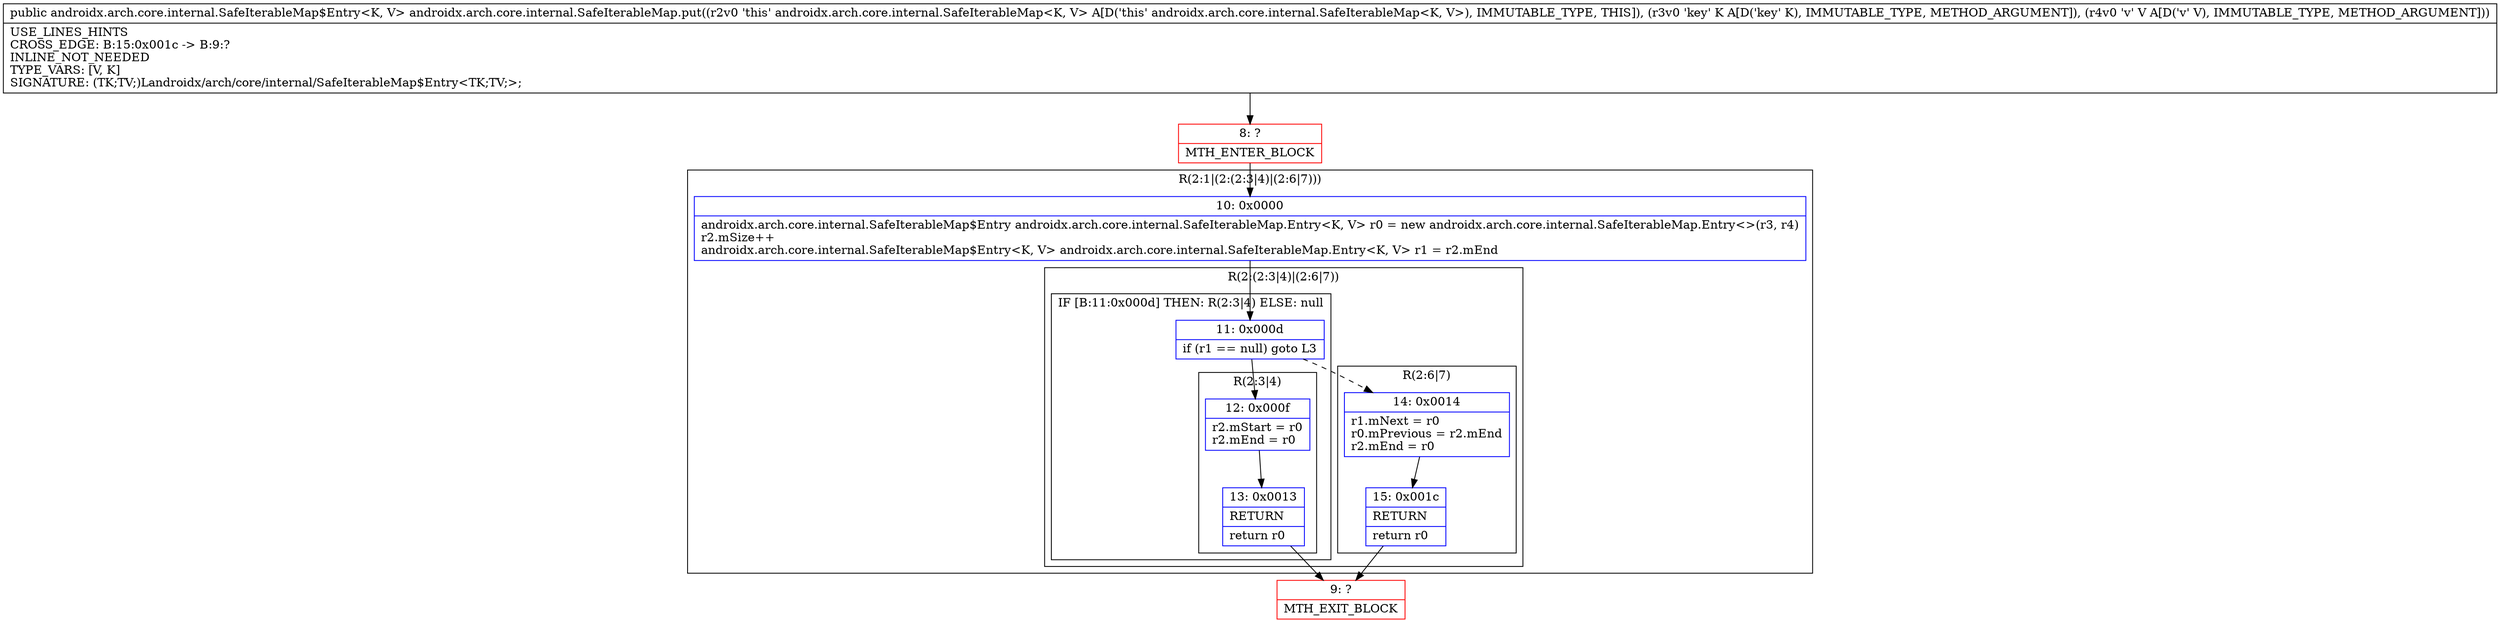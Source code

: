 digraph "CFG forandroidx.arch.core.internal.SafeIterableMap.put(Ljava\/lang\/Object;Ljava\/lang\/Object;)Landroidx\/arch\/core\/internal\/SafeIterableMap$Entry;" {
subgraph cluster_Region_208636139 {
label = "R(2:1|(2:(2:3|4)|(2:6|7)))";
node [shape=record,color=blue];
Node_10 [shape=record,label="{10\:\ 0x0000|androidx.arch.core.internal.SafeIterableMap$Entry androidx.arch.core.internal.SafeIterableMap.Entry\<K, V\> r0 = new androidx.arch.core.internal.SafeIterableMap.Entry\<\>(r3, r4)\lr2.mSize++\landroidx.arch.core.internal.SafeIterableMap$Entry\<K, V\> androidx.arch.core.internal.SafeIterableMap.Entry\<K, V\> r1 = r2.mEnd\l}"];
subgraph cluster_Region_1742352016 {
label = "R(2:(2:3|4)|(2:6|7))";
node [shape=record,color=blue];
subgraph cluster_IfRegion_1478524278 {
label = "IF [B:11:0x000d] THEN: R(2:3|4) ELSE: null";
node [shape=record,color=blue];
Node_11 [shape=record,label="{11\:\ 0x000d|if (r1 == null) goto L3\l}"];
subgraph cluster_Region_1331556767 {
label = "R(2:3|4)";
node [shape=record,color=blue];
Node_12 [shape=record,label="{12\:\ 0x000f|r2.mStart = r0\lr2.mEnd = r0\l}"];
Node_13 [shape=record,label="{13\:\ 0x0013|RETURN\l|return r0\l}"];
}
}
subgraph cluster_Region_524291348 {
label = "R(2:6|7)";
node [shape=record,color=blue];
Node_14 [shape=record,label="{14\:\ 0x0014|r1.mNext = r0\lr0.mPrevious = r2.mEnd\lr2.mEnd = r0\l}"];
Node_15 [shape=record,label="{15\:\ 0x001c|RETURN\l|return r0\l}"];
}
}
}
Node_8 [shape=record,color=red,label="{8\:\ ?|MTH_ENTER_BLOCK\l}"];
Node_9 [shape=record,color=red,label="{9\:\ ?|MTH_EXIT_BLOCK\l}"];
MethodNode[shape=record,label="{public androidx.arch.core.internal.SafeIterableMap$Entry\<K, V\> androidx.arch.core.internal.SafeIterableMap.put((r2v0 'this' androidx.arch.core.internal.SafeIterableMap\<K, V\> A[D('this' androidx.arch.core.internal.SafeIterableMap\<K, V\>), IMMUTABLE_TYPE, THIS]), (r3v0 'key' K A[D('key' K), IMMUTABLE_TYPE, METHOD_ARGUMENT]), (r4v0 'v' V A[D('v' V), IMMUTABLE_TYPE, METHOD_ARGUMENT]))  | USE_LINES_HINTS\lCROSS_EDGE: B:15:0x001c \-\> B:9:?\lINLINE_NOT_NEEDED\lTYPE_VARS: [V, K]\lSIGNATURE: (TK;TV;)Landroidx\/arch\/core\/internal\/SafeIterableMap$Entry\<TK;TV;\>;\l}"];
MethodNode -> Node_8;Node_10 -> Node_11;
Node_11 -> Node_12;
Node_11 -> Node_14[style=dashed];
Node_12 -> Node_13;
Node_13 -> Node_9;
Node_14 -> Node_15;
Node_15 -> Node_9;
Node_8 -> Node_10;
}

